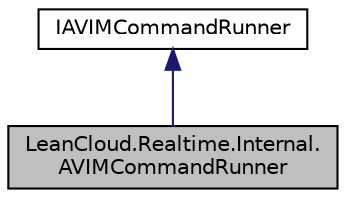 digraph "LeanCloud.Realtime.Internal.AVIMCommandRunner"
{
  edge [fontname="Helvetica",fontsize="10",labelfontname="Helvetica",labelfontsize="10"];
  node [fontname="Helvetica",fontsize="10",shape=record];
  Node1 [label="LeanCloud.Realtime.Internal.\lAVIMCommandRunner",height=0.2,width=0.4,color="black", fillcolor="grey75", style="filled", fontcolor="black"];
  Node2 -> Node1 [dir="back",color="midnightblue",fontsize="10",style="solid",fontname="Helvetica"];
  Node2 [label="IAVIMCommandRunner",height=0.2,width=0.4,color="black", fillcolor="white", style="filled",URL="$interfaceLeanCloud_1_1Realtime_1_1Internal_1_1IAVIMCommandRunner.html"];
}

